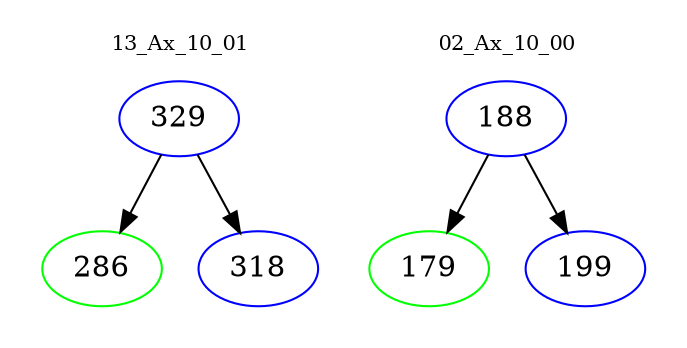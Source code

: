digraph{
subgraph cluster_0 {
color = white
label = "13_Ax_10_01";
fontsize=10;
T0_329 [label="329", color="blue"]
T0_329 -> T0_286 [color="black"]
T0_286 [label="286", color="green"]
T0_329 -> T0_318 [color="black"]
T0_318 [label="318", color="blue"]
}
subgraph cluster_1 {
color = white
label = "02_Ax_10_00";
fontsize=10;
T1_188 [label="188", color="blue"]
T1_188 -> T1_179 [color="black"]
T1_179 [label="179", color="green"]
T1_188 -> T1_199 [color="black"]
T1_199 [label="199", color="blue"]
}
}
